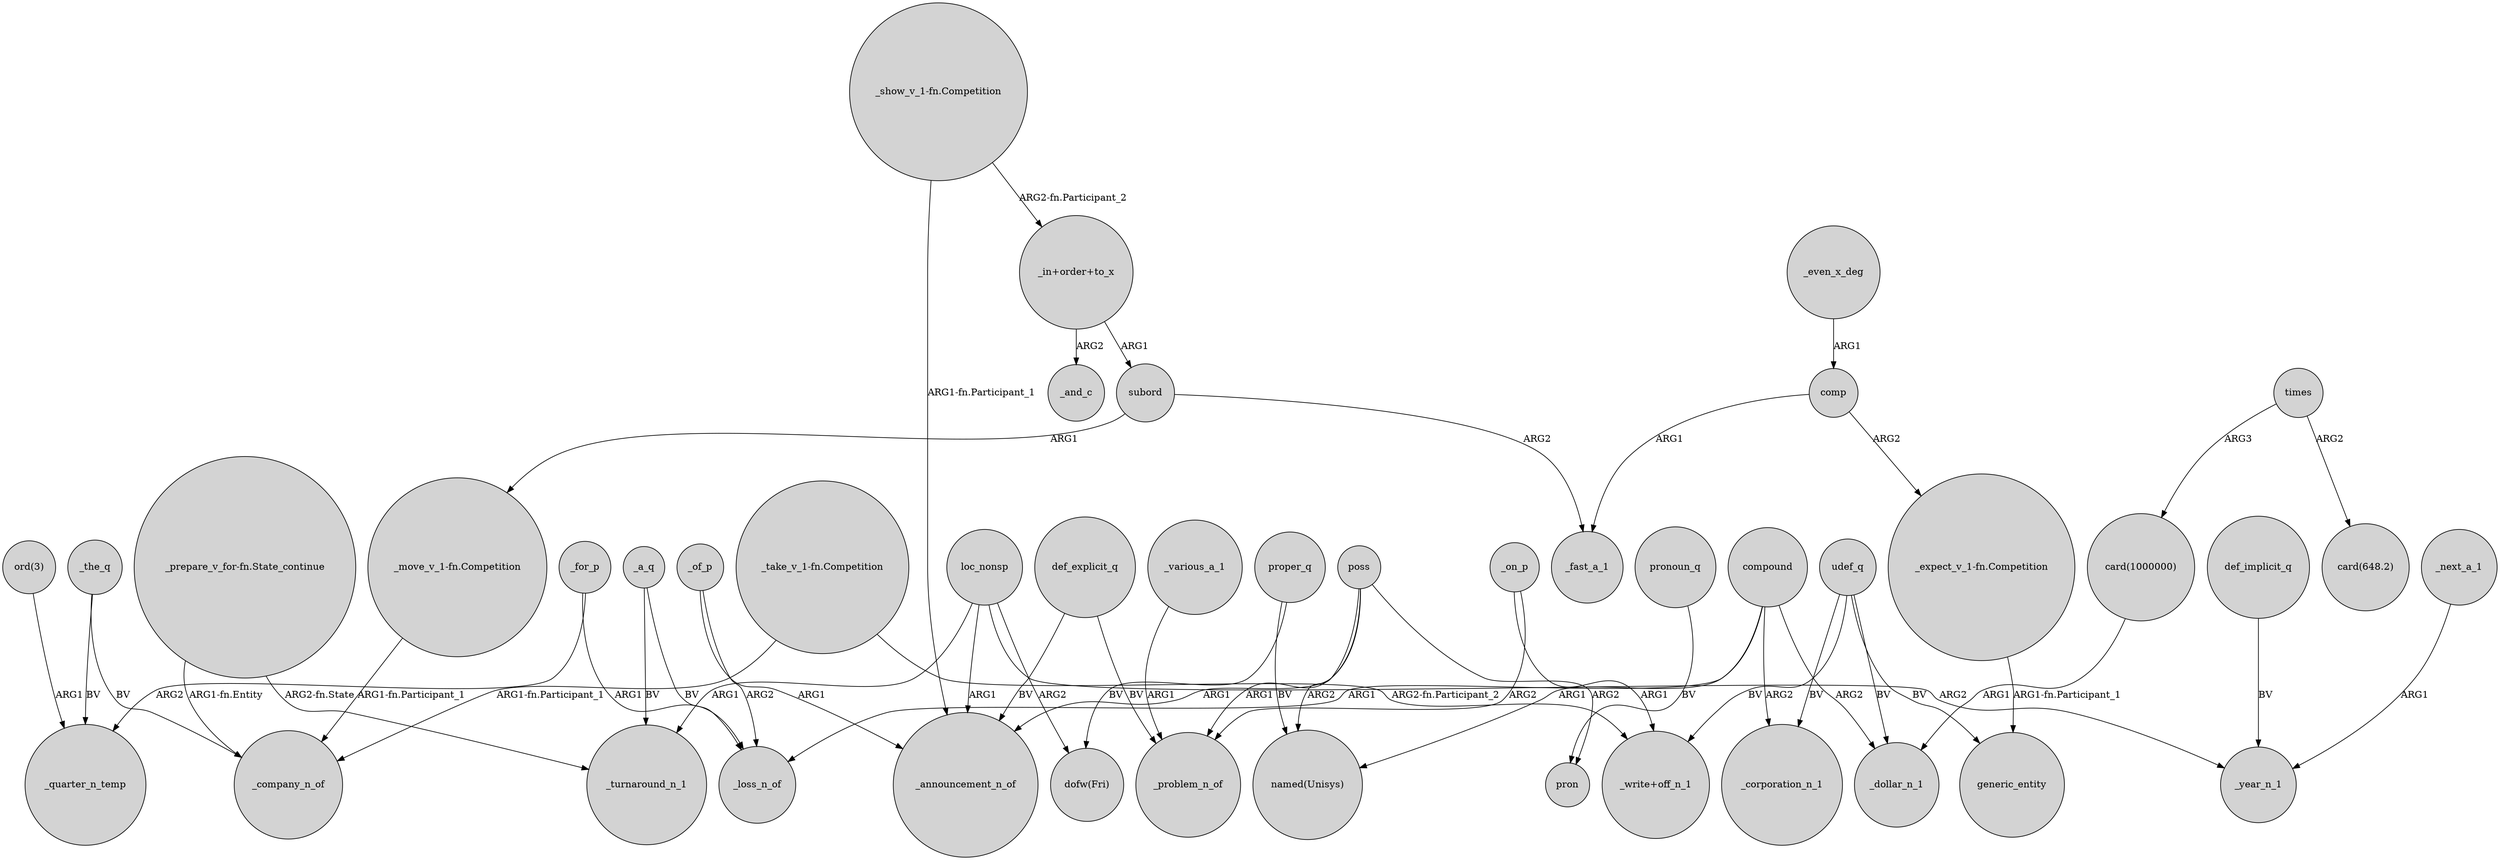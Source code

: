 digraph {
	node [shape=circle style=filled]
	subord -> "_move_v_1-fn.Competition" [label=ARG1]
	comp -> "_expect_v_1-fn.Competition" [label=ARG2]
	_a_q -> _loss_n_of [label=BV]
	"_show_v_1-fn.Competition" -> "_in+order+to_x" [label="ARG2-fn.Participant_2"]
	"ord(3)" -> _quarter_n_temp [label=ARG1]
	proper_q -> "dofw(Fri)" [label=BV]
	"_prepare_v_for-fn.State_continue" -> _company_n_of [label="ARG1-fn.Entity"]
	subord -> _fast_a_1 [label=ARG2]
	"_prepare_v_for-fn.State_continue" -> _turnaround_n_1 [label="ARG2-fn.State"]
	poss -> _problem_n_of [label=ARG1]
	def_implicit_q -> _year_n_1 [label=BV]
	loc_nonsp -> "dofw(Fri)" [label=ARG2]
	udef_q -> "_write+off_n_1" [label=BV]
	_the_q -> _quarter_n_temp [label=BV]
	poss -> _announcement_n_of [label=ARG1]
	times -> "card(1000000)" [label=ARG3]
	_of_p -> _loss_n_of [label=ARG2]
	_a_q -> _turnaround_n_1 [label=BV]
	loc_nonsp -> _announcement_n_of [label=ARG1]
	compound -> _dollar_n_1 [label=ARG2]
	udef_q -> generic_entity [label=BV]
	loc_nonsp -> _year_n_1 [label=ARG2]
	proper_q -> "named(Unisys)" [label=BV]
	"_take_v_1-fn.Competition" -> "_write+off_n_1" [label="ARG2-fn.Participant_2"]
	times -> "card(648.2)" [label=ARG2]
	pronoun_q -> pron [label=BV]
	"_in+order+to_x" -> subord [label=ARG1]
	poss -> pron [label=ARG2]
	def_explicit_q -> _problem_n_of [label=BV]
	compound -> _loss_n_of [label=ARG1]
	_for_p -> _quarter_n_temp [label=ARG2]
	_for_p -> _loss_n_of [label=ARG1]
	"_show_v_1-fn.Competition" -> _announcement_n_of [label="ARG1-fn.Participant_1"]
	udef_q -> _dollar_n_1 [label=BV]
	comp -> _fast_a_1 [label=ARG1]
	"card(1000000)" -> _dollar_n_1 [label=ARG1]
	"_in+order+to_x" -> _and_c [label=ARG2]
	poss -> "named(Unisys)" [label=ARG2]
	_on_p -> "_write+off_n_1" [label=ARG1]
	loc_nonsp -> _turnaround_n_1 [label=ARG1]
	compound -> _corporation_n_1 [label=ARG2]
	udef_q -> _corporation_n_1 [label=BV]
	"_move_v_1-fn.Competition" -> _company_n_of [label="ARG1-fn.Participant_1"]
	compound -> "named(Unisys)" [label=ARG1]
	"_take_v_1-fn.Competition" -> _company_n_of [label="ARG1-fn.Participant_1"]
	_next_a_1 -> _year_n_1 [label=ARG1]
	_on_p -> _problem_n_of [label=ARG2]
	_the_q -> _company_n_of [label=BV]
	_even_x_deg -> comp [label=ARG1]
	_various_a_1 -> _problem_n_of [label=ARG1]
	def_explicit_q -> _announcement_n_of [label=BV]
	_of_p -> _announcement_n_of [label=ARG1]
	"_expect_v_1-fn.Competition" -> generic_entity [label="ARG1-fn.Participant_1"]
}
